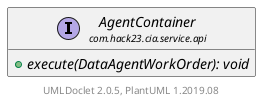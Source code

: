 @startuml
    set namespaceSeparator none
    hide empty fields
    hide empty methods

    interface "<size:14>AgentContainer\n<size:10>com.hack23.cia.service.api" as com.hack23.cia.service.api.AgentContainer [[AgentContainer.html]] {
        {abstract} +execute(DataAgentWorkOrder): void
    }

    center footer UMLDoclet 2.0.5, PlantUML 1.2019.08
@enduml
